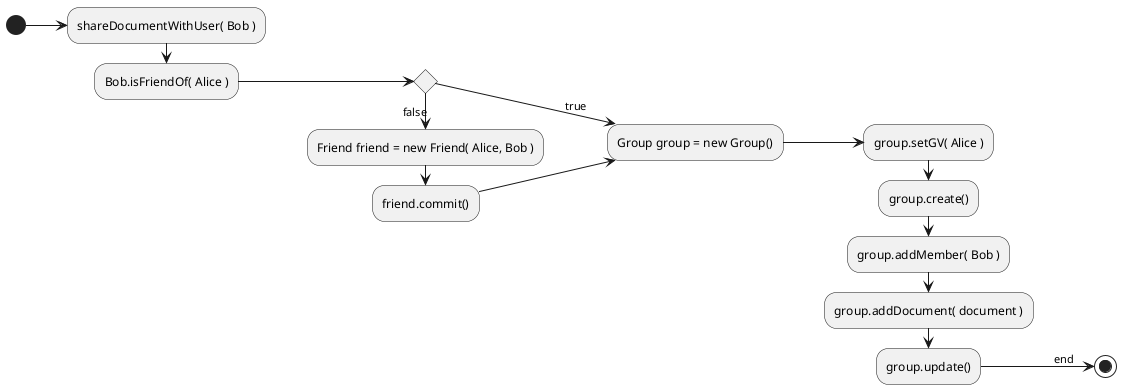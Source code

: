 @startuml

left to right direction
(*) --> "shareDocumentWithUser( Bob )"

-right-> "Bob.isFriendOf( Alice )"

if "" then
-down->[true] "Group group = new Group()" 
--> "group.setGV( Alice )" 
-right-> "group.create()" 
-right-> "group.addMember( Bob )"
-right-> "group.addDocument( document )" 
-right-> "group.update()"
-->[end] (*)
else
-right->[false] "Friend friend = new Friend( Alice, Bob )" 
-right-> "friend.commit()" 
-down-> "Group group = new Group()"

@enduml

 

@enduml
